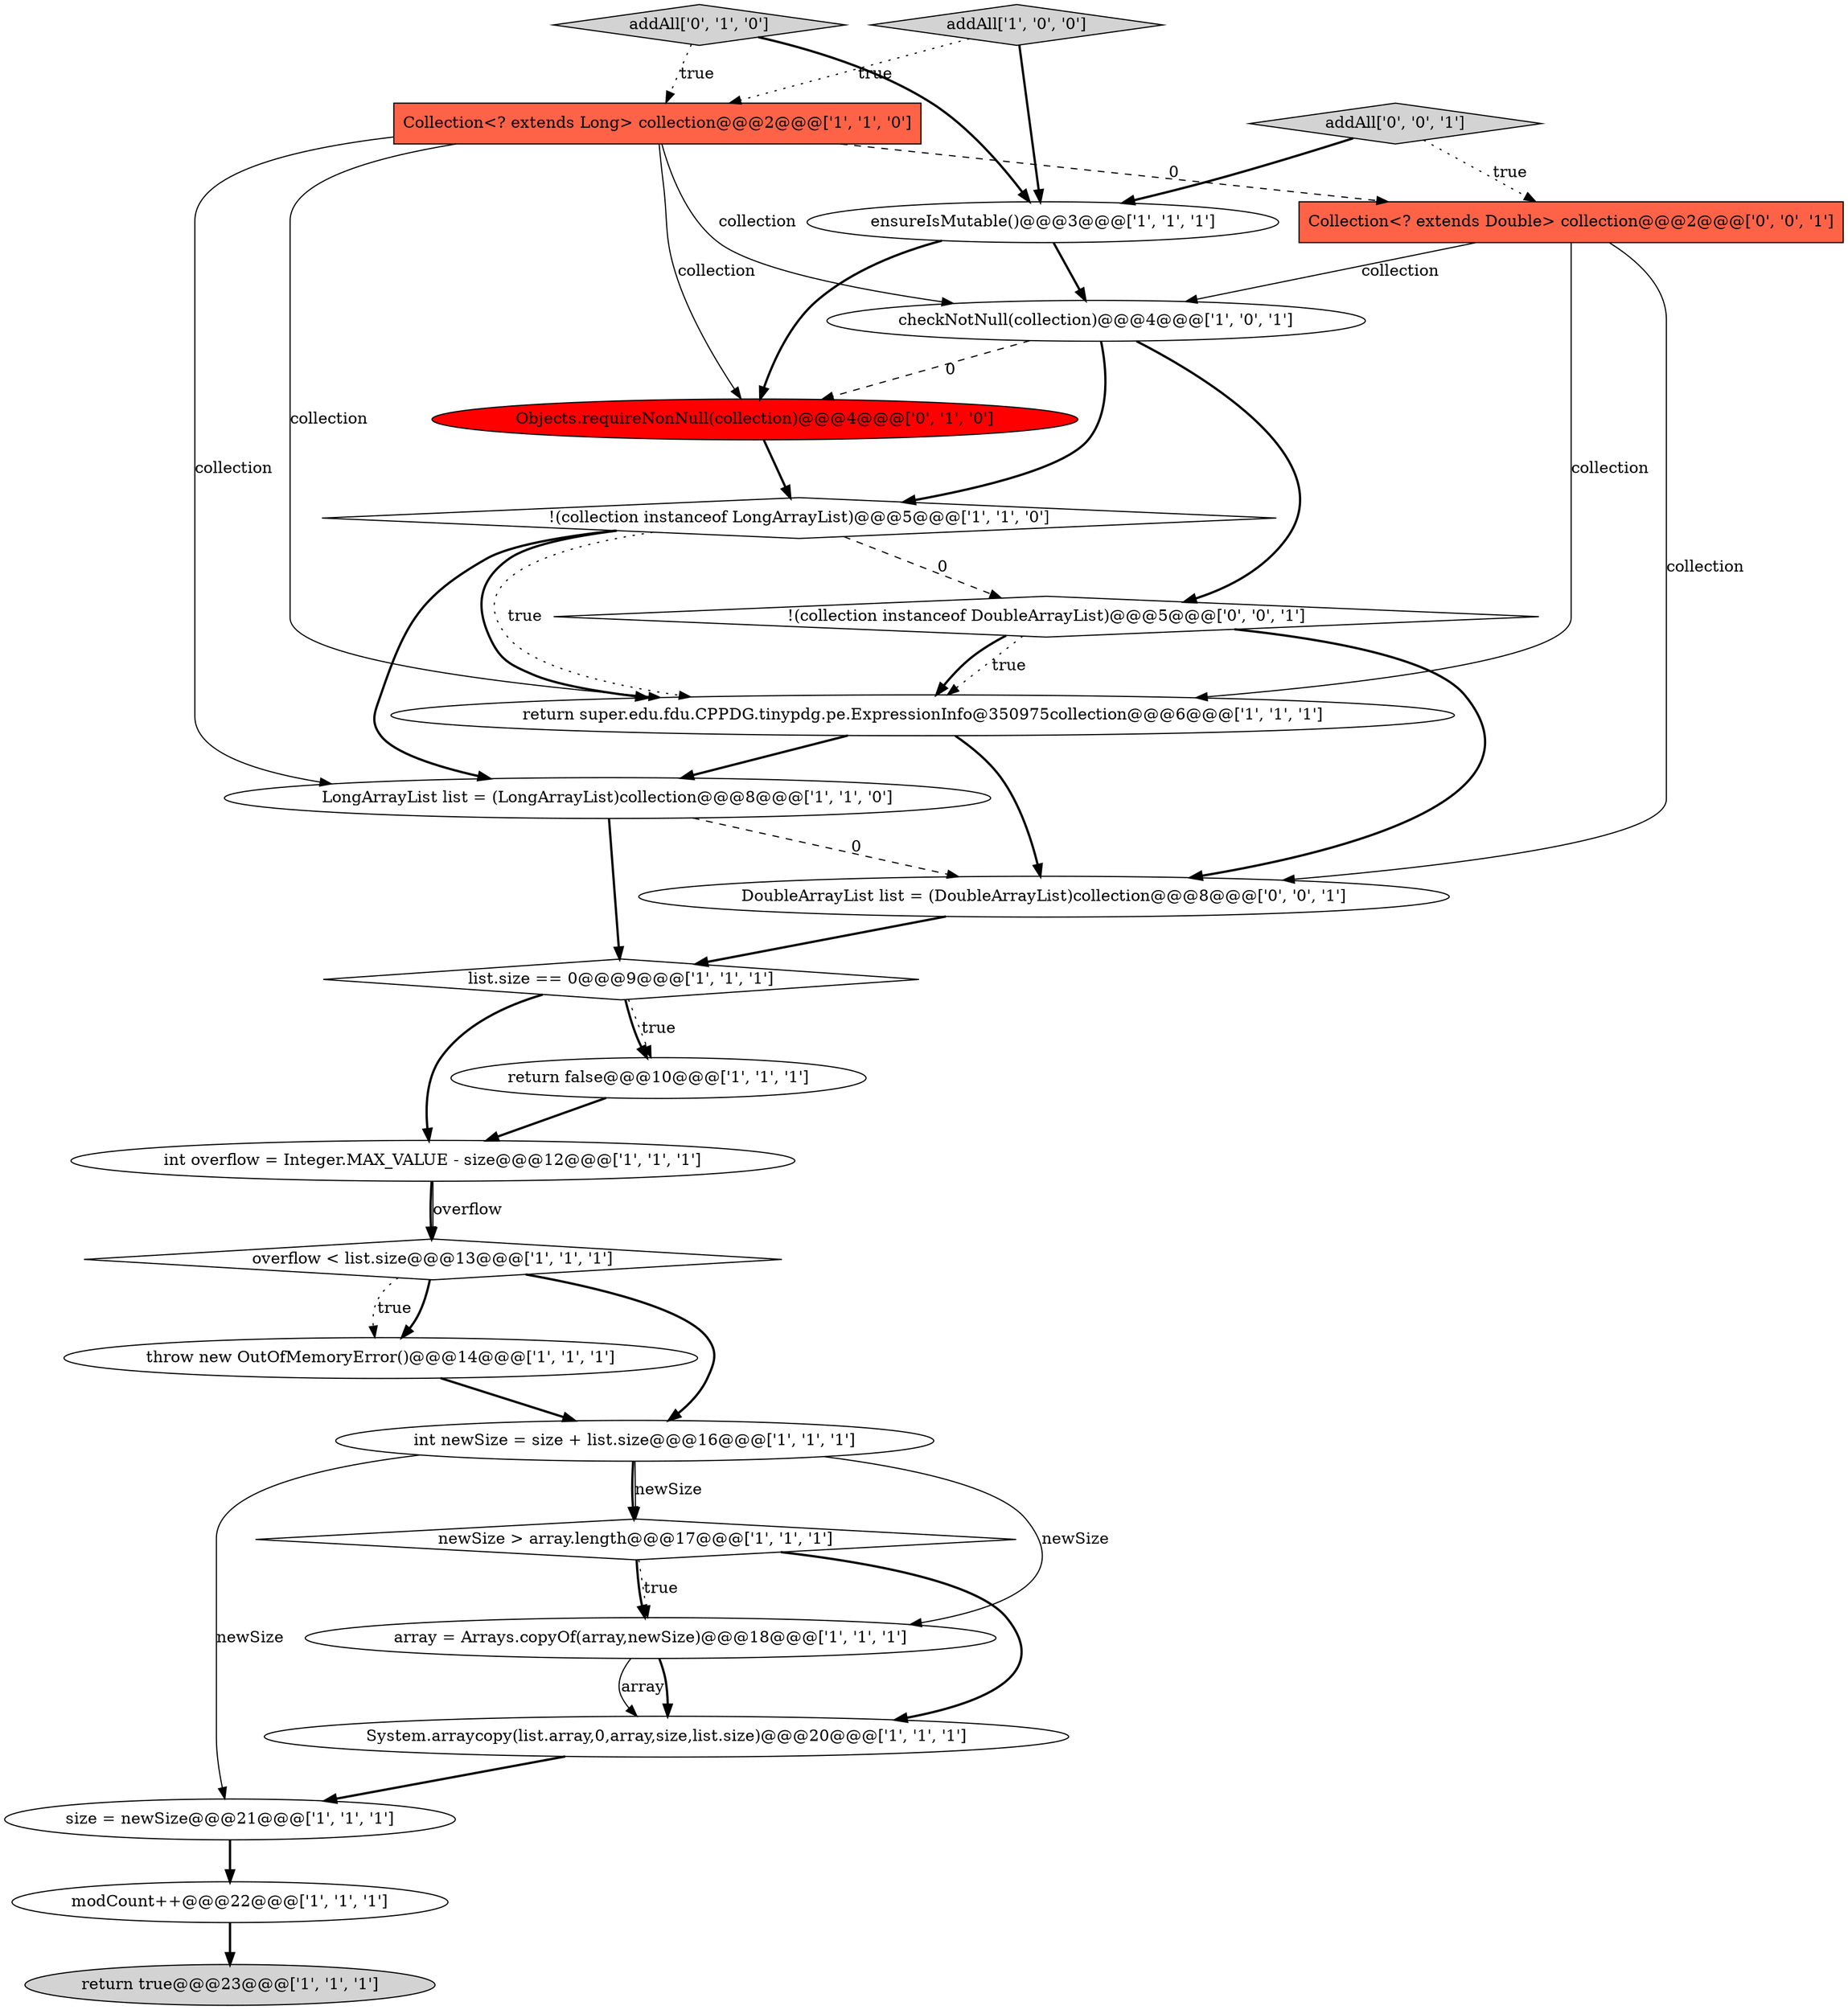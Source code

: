 digraph {
24 [style = filled, label = "addAll['0', '0', '1']", fillcolor = lightgray, shape = diamond image = "AAA0AAABBB3BBB"];
1 [style = filled, label = "throw new OutOfMemoryError()@@@14@@@['1', '1', '1']", fillcolor = white, shape = ellipse image = "AAA0AAABBB1BBB"];
11 [style = filled, label = "size = newSize@@@21@@@['1', '1', '1']", fillcolor = white, shape = ellipse image = "AAA0AAABBB1BBB"];
23 [style = filled, label = "DoubleArrayList list = (DoubleArrayList)collection@@@8@@@['0', '0', '1']", fillcolor = white, shape = ellipse image = "AAA0AAABBB3BBB"];
7 [style = filled, label = "int newSize = size + list.size@@@16@@@['1', '1', '1']", fillcolor = white, shape = ellipse image = "AAA0AAABBB1BBB"];
17 [style = filled, label = "array = Arrays.copyOf(array,newSize)@@@18@@@['1', '1', '1']", fillcolor = white, shape = ellipse image = "AAA0AAABBB1BBB"];
12 [style = filled, label = "list.size == 0@@@9@@@['1', '1', '1']", fillcolor = white, shape = diamond image = "AAA0AAABBB1BBB"];
9 [style = filled, label = "modCount++@@@22@@@['1', '1', '1']", fillcolor = white, shape = ellipse image = "AAA0AAABBB1BBB"];
0 [style = filled, label = "ensureIsMutable()@@@3@@@['1', '1', '1']", fillcolor = white, shape = ellipse image = "AAA0AAABBB1BBB"];
21 [style = filled, label = "!(collection instanceof DoubleArrayList)@@@5@@@['0', '0', '1']", fillcolor = white, shape = diamond image = "AAA0AAABBB3BBB"];
19 [style = filled, label = "addAll['0', '1', '0']", fillcolor = lightgray, shape = diamond image = "AAA0AAABBB2BBB"];
15 [style = filled, label = "int overflow = Integer.MAX_VALUE - size@@@12@@@['1', '1', '1']", fillcolor = white, shape = ellipse image = "AAA0AAABBB1BBB"];
5 [style = filled, label = "addAll['1', '0', '0']", fillcolor = lightgray, shape = diamond image = "AAA0AAABBB1BBB"];
20 [style = filled, label = "Objects.requireNonNull(collection)@@@4@@@['0', '1', '0']", fillcolor = red, shape = ellipse image = "AAA1AAABBB2BBB"];
22 [style = filled, label = "Collection<? extends Double> collection@@@2@@@['0', '0', '1']", fillcolor = tomato, shape = box image = "AAA0AAABBB3BBB"];
18 [style = filled, label = "newSize > array.length@@@17@@@['1', '1', '1']", fillcolor = white, shape = diamond image = "AAA0AAABBB1BBB"];
14 [style = filled, label = "return true@@@23@@@['1', '1', '1']", fillcolor = lightgray, shape = ellipse image = "AAA0AAABBB1BBB"];
4 [style = filled, label = "Collection<? extends Long> collection@@@2@@@['1', '1', '0']", fillcolor = tomato, shape = box image = "AAA0AAABBB1BBB"];
3 [style = filled, label = "overflow < list.size@@@13@@@['1', '1', '1']", fillcolor = white, shape = diamond image = "AAA0AAABBB1BBB"];
6 [style = filled, label = "checkNotNull(collection)@@@4@@@['1', '0', '1']", fillcolor = white, shape = ellipse image = "AAA0AAABBB1BBB"];
2 [style = filled, label = "return false@@@10@@@['1', '1', '1']", fillcolor = white, shape = ellipse image = "AAA0AAABBB1BBB"];
8 [style = filled, label = "return super.edu.fdu.CPPDG.tinypdg.pe.ExpressionInfo@350975collection@@@6@@@['1', '1', '1']", fillcolor = white, shape = ellipse image = "AAA0AAABBB1BBB"];
13 [style = filled, label = "!(collection instanceof LongArrayList)@@@5@@@['1', '1', '0']", fillcolor = white, shape = diamond image = "AAA0AAABBB1BBB"];
16 [style = filled, label = "System.arraycopy(list.array,0,array,size,list.size)@@@20@@@['1', '1', '1']", fillcolor = white, shape = ellipse image = "AAA0AAABBB1BBB"];
10 [style = filled, label = "LongArrayList list = (LongArrayList)collection@@@8@@@['1', '1', '0']", fillcolor = white, shape = ellipse image = "AAA0AAABBB1BBB"];
7->18 [style = solid, label="newSize"];
13->10 [style = bold, label=""];
8->10 [style = bold, label=""];
7->11 [style = solid, label="newSize"];
20->13 [style = bold, label=""];
16->11 [style = bold, label=""];
8->23 [style = bold, label=""];
3->1 [style = bold, label=""];
22->6 [style = solid, label="collection"];
0->6 [style = bold, label=""];
6->20 [style = dashed, label="0"];
24->0 [style = bold, label=""];
6->21 [style = bold, label=""];
21->8 [style = dotted, label="true"];
12->15 [style = bold, label=""];
12->2 [style = dotted, label="true"];
21->8 [style = bold, label=""];
18->17 [style = bold, label=""];
4->6 [style = solid, label="collection"];
22->23 [style = solid, label="collection"];
4->22 [style = dashed, label="0"];
7->17 [style = solid, label="newSize"];
15->3 [style = bold, label=""];
11->9 [style = bold, label=""];
1->7 [style = bold, label=""];
5->4 [style = dotted, label="true"];
19->0 [style = bold, label=""];
22->8 [style = solid, label="collection"];
12->2 [style = bold, label=""];
15->3 [style = solid, label="overflow"];
4->8 [style = solid, label="collection"];
13->21 [style = dashed, label="0"];
5->0 [style = bold, label=""];
3->7 [style = bold, label=""];
13->8 [style = dotted, label="true"];
10->12 [style = bold, label=""];
19->4 [style = dotted, label="true"];
24->22 [style = dotted, label="true"];
6->13 [style = bold, label=""];
2->15 [style = bold, label=""];
9->14 [style = bold, label=""];
17->16 [style = solid, label="array"];
7->18 [style = bold, label=""];
0->20 [style = bold, label=""];
23->12 [style = bold, label=""];
18->17 [style = dotted, label="true"];
4->20 [style = solid, label="collection"];
13->8 [style = bold, label=""];
3->1 [style = dotted, label="true"];
10->23 [style = dashed, label="0"];
17->16 [style = bold, label=""];
4->10 [style = solid, label="collection"];
21->23 [style = bold, label=""];
18->16 [style = bold, label=""];
}
